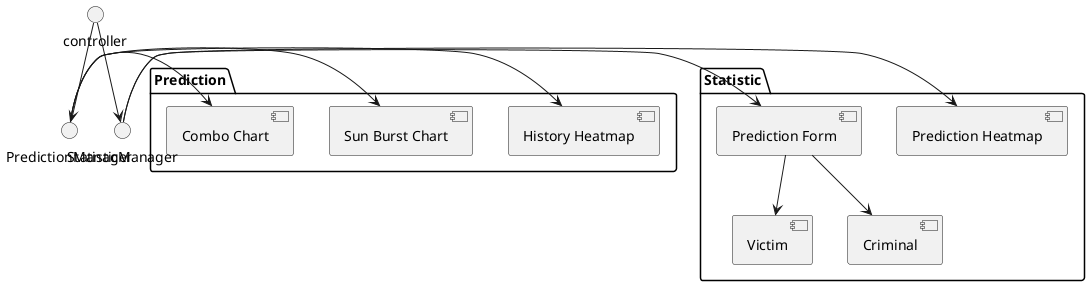 @startuml

controller -down-> PredictionManager
controller -down-> StatisticManager

package "Prediction" {

PredictionManager -> [History Heatmap]
PredictionManager -> [Sun Burst Chart]
PredictionManager -> [Combo Chart]
}

package "Statistic" {

StatisticManager -> [Prediction Heatmap]
StatisticManager -> [Prediction Form]
[Prediction Form] -down-> [Victim]
[Prediction Form] -down-> [Criminal]
}

@enduml